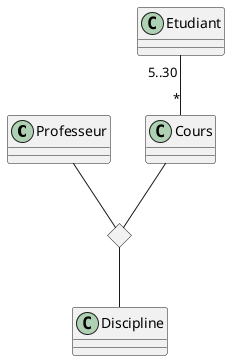 @startuml

class Professeur
class Discipline
class Cours
class Etudiant

<> diamond
Professeur -- diamond
Cours -- diamond
diamond -- Discipline

Etudiant "5..30" -- "*" Cours

@enduml